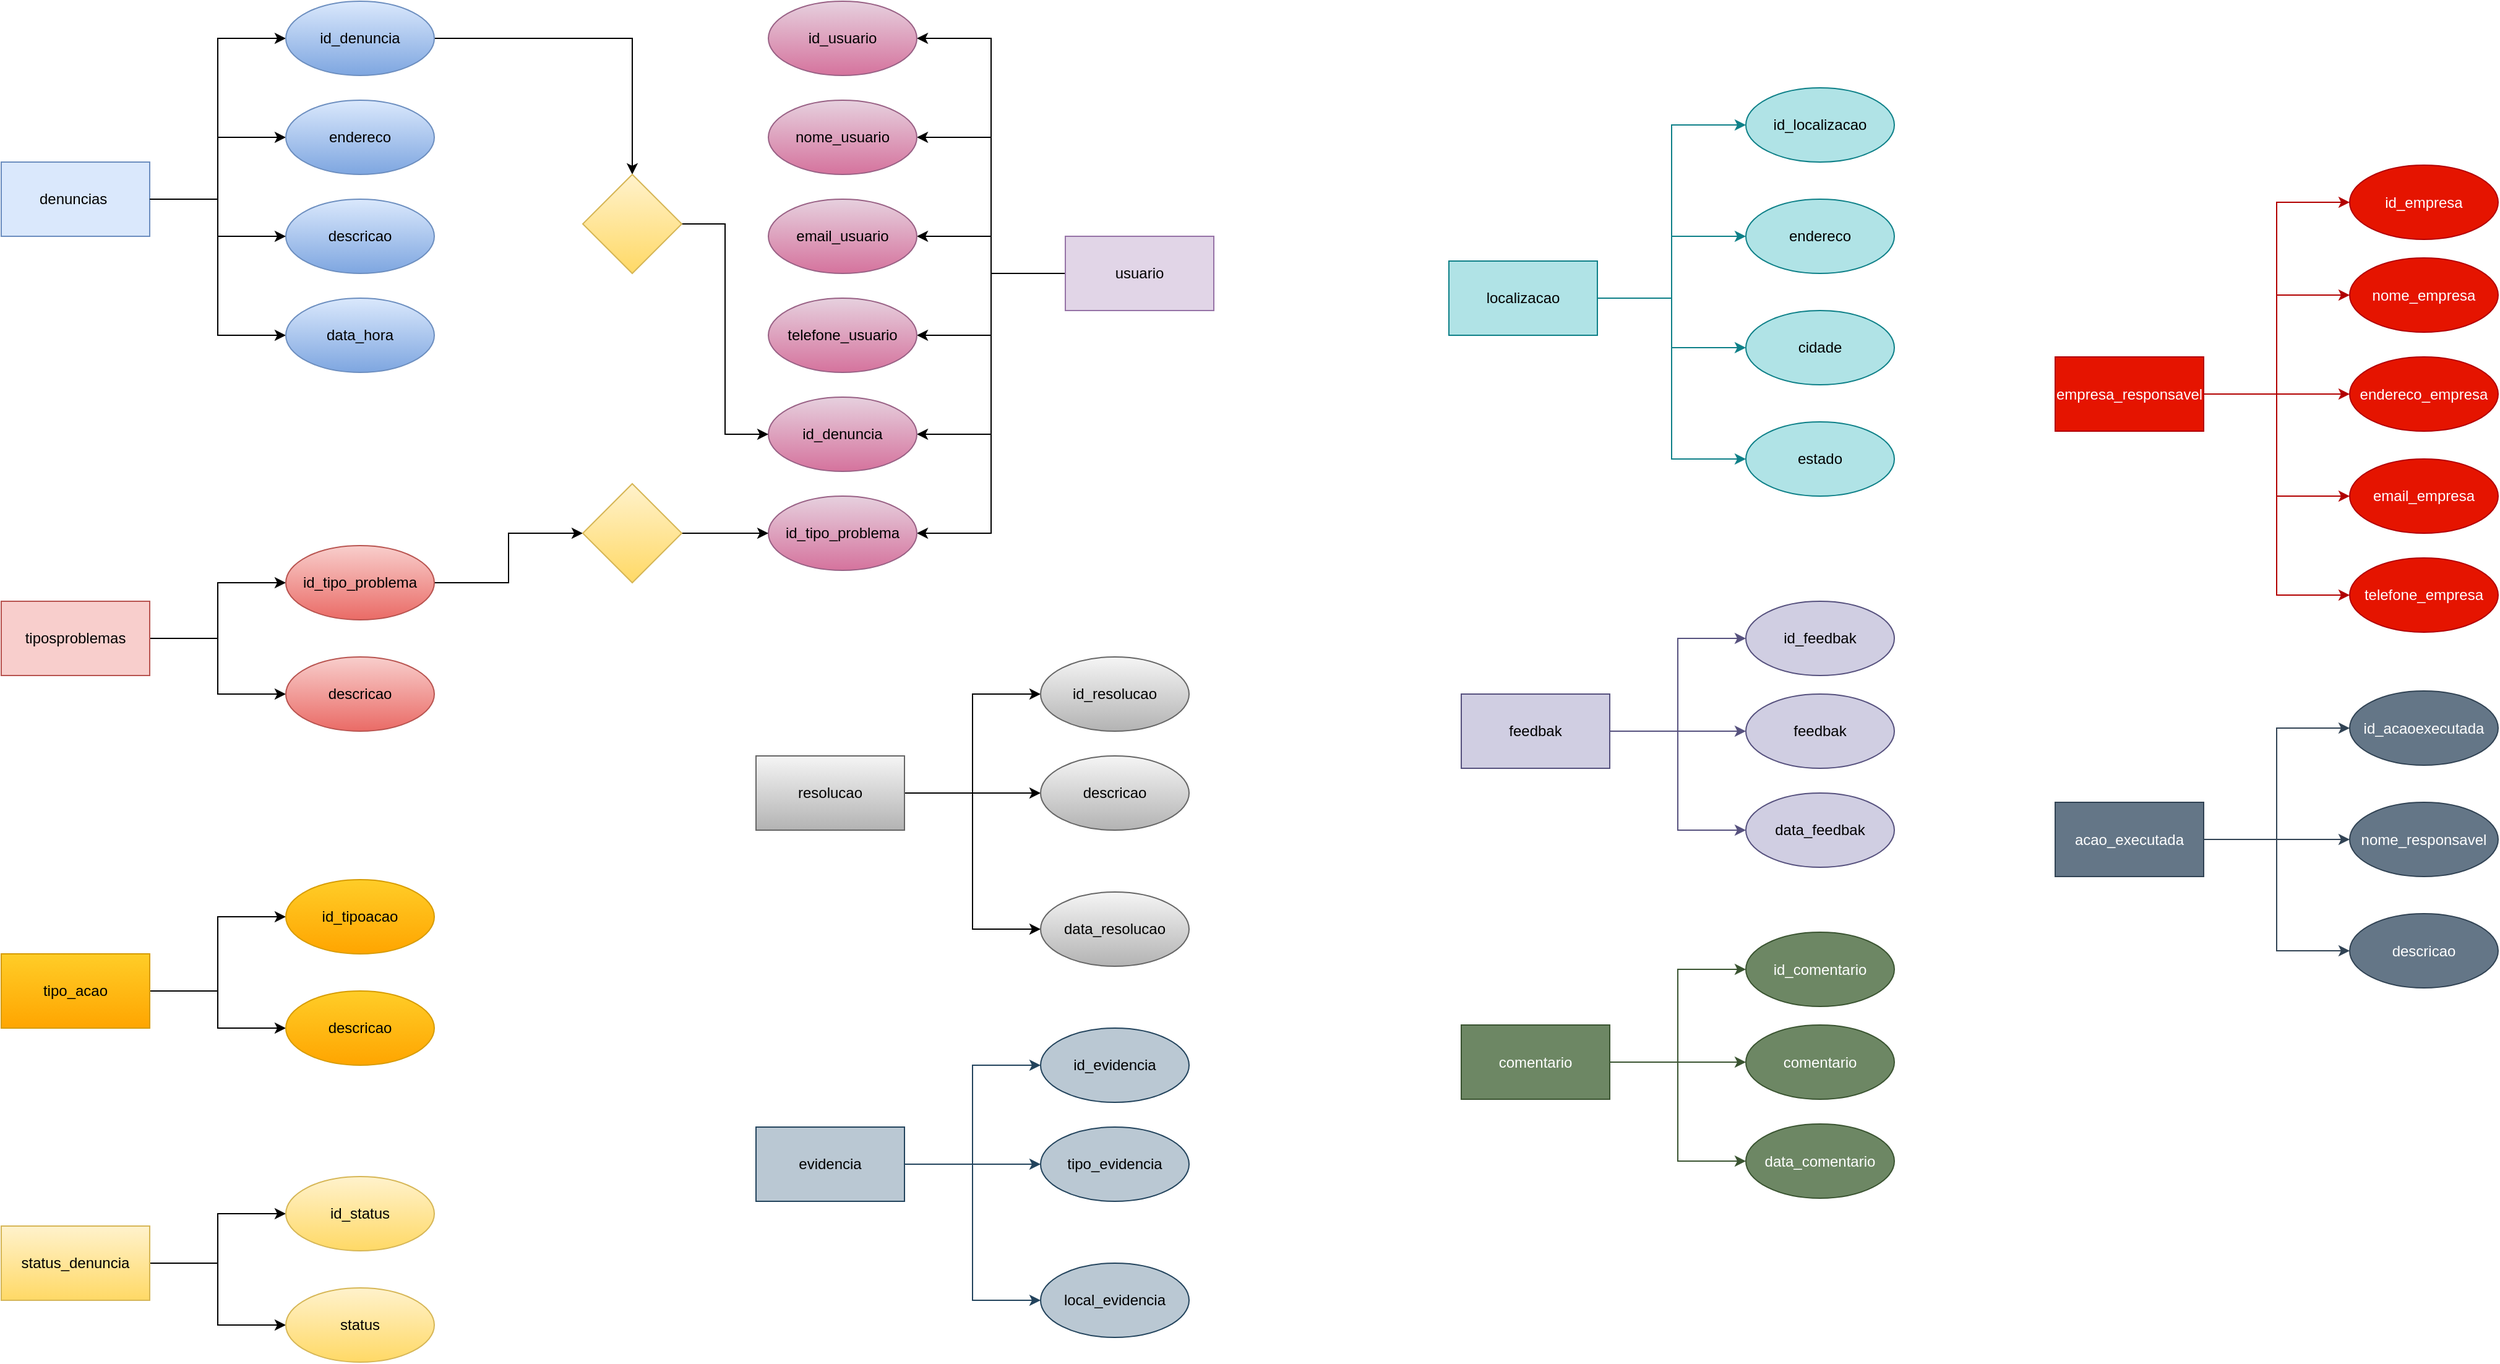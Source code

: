 <mxfile version="24.7.16">
  <diagram name="Página-1" id="eO8Triz6b7r_QVpiyAp8">
    <mxGraphModel dx="1222" dy="686" grid="1" gridSize="10" guides="1" tooltips="1" connect="1" arrows="1" fold="1" page="1" pageScale="1" pageWidth="827" pageHeight="1169" math="0" shadow="0">
      <root>
        <mxCell id="0" />
        <mxCell id="1" parent="0" />
        <mxCell id="tb2TCrSzxJ7uRepNClkE-67" style="edgeStyle=orthogonalEdgeStyle;rounded=0;orthogonalLoop=1;jettySize=auto;html=1;entryX=0;entryY=0.5;entryDx=0;entryDy=0;" edge="1" parent="1" source="tb2TCrSzxJ7uRepNClkE-70" target="tb2TCrSzxJ7uRepNClkE-72">
          <mxGeometry relative="1" as="geometry" />
        </mxCell>
        <mxCell id="tb2TCrSzxJ7uRepNClkE-68" style="edgeStyle=orthogonalEdgeStyle;rounded=0;orthogonalLoop=1;jettySize=auto;html=1;" edge="1" parent="1" source="tb2TCrSzxJ7uRepNClkE-70" target="tb2TCrSzxJ7uRepNClkE-73">
          <mxGeometry relative="1" as="geometry" />
        </mxCell>
        <mxCell id="tb2TCrSzxJ7uRepNClkE-69" style="edgeStyle=orthogonalEdgeStyle;rounded=0;orthogonalLoop=1;jettySize=auto;html=1;entryX=0;entryY=0.5;entryDx=0;entryDy=0;" edge="1" parent="1" source="tb2TCrSzxJ7uRepNClkE-70" target="tb2TCrSzxJ7uRepNClkE-76">
          <mxGeometry relative="1" as="geometry" />
        </mxCell>
        <mxCell id="tb2TCrSzxJ7uRepNClkE-70" value="denuncias&amp;nbsp;" style="rounded=0;whiteSpace=wrap;html=1;fillColor=#dae8fc;strokeColor=#6c8ebf;" vertex="1" parent="1">
          <mxGeometry x="50" y="170" width="120" height="60" as="geometry" />
        </mxCell>
        <mxCell id="tb2TCrSzxJ7uRepNClkE-71" style="edgeStyle=orthogonalEdgeStyle;rounded=0;orthogonalLoop=1;jettySize=auto;html=1;" edge="1" parent="1" source="tb2TCrSzxJ7uRepNClkE-72" target="tb2TCrSzxJ7uRepNClkE-97">
          <mxGeometry relative="1" as="geometry" />
        </mxCell>
        <mxCell id="tb2TCrSzxJ7uRepNClkE-72" value="id_denuncia" style="ellipse;whiteSpace=wrap;html=1;fillColor=#dae8fc;gradientColor=#7ea6e0;strokeColor=#6c8ebf;" vertex="1" parent="1">
          <mxGeometry x="280" y="40" width="120" height="60" as="geometry" />
        </mxCell>
        <mxCell id="tb2TCrSzxJ7uRepNClkE-73" value="endereco" style="ellipse;whiteSpace=wrap;html=1;fillColor=#dae8fc;gradientColor=#7ea6e0;strokeColor=#6c8ebf;" vertex="1" parent="1">
          <mxGeometry x="280" y="120" width="120" height="60" as="geometry" />
        </mxCell>
        <mxCell id="tb2TCrSzxJ7uRepNClkE-74" value="descricao" style="ellipse;whiteSpace=wrap;html=1;fillColor=#dae8fc;gradientColor=#7ea6e0;strokeColor=#6c8ebf;" vertex="1" parent="1">
          <mxGeometry x="280" y="200" width="120" height="60" as="geometry" />
        </mxCell>
        <mxCell id="tb2TCrSzxJ7uRepNClkE-75" style="edgeStyle=orthogonalEdgeStyle;rounded=0;orthogonalLoop=1;jettySize=auto;html=1;entryX=0;entryY=0.5;entryDx=0;entryDy=0;" edge="1" parent="1" source="tb2TCrSzxJ7uRepNClkE-70" target="tb2TCrSzxJ7uRepNClkE-74">
          <mxGeometry relative="1" as="geometry" />
        </mxCell>
        <mxCell id="tb2TCrSzxJ7uRepNClkE-76" value="data_hora" style="ellipse;whiteSpace=wrap;html=1;fillColor=#dae8fc;gradientColor=#7ea6e0;strokeColor=#6c8ebf;" vertex="1" parent="1">
          <mxGeometry x="280" y="280" width="120" height="60" as="geometry" />
        </mxCell>
        <mxCell id="tb2TCrSzxJ7uRepNClkE-77" style="edgeStyle=orthogonalEdgeStyle;rounded=0;orthogonalLoop=1;jettySize=auto;html=1;" edge="1" parent="1" source="tb2TCrSzxJ7uRepNClkE-79" target="tb2TCrSzxJ7uRepNClkE-81">
          <mxGeometry relative="1" as="geometry" />
        </mxCell>
        <mxCell id="tb2TCrSzxJ7uRepNClkE-78" style="edgeStyle=orthogonalEdgeStyle;rounded=0;orthogonalLoop=1;jettySize=auto;html=1;entryX=0;entryY=0.5;entryDx=0;entryDy=0;" edge="1" parent="1" source="tb2TCrSzxJ7uRepNClkE-79" target="tb2TCrSzxJ7uRepNClkE-82">
          <mxGeometry relative="1" as="geometry" />
        </mxCell>
        <mxCell id="tb2TCrSzxJ7uRepNClkE-79" value="tiposproblemas" style="rounded=0;whiteSpace=wrap;html=1;fillColor=#f8cecc;strokeColor=#b85450;" vertex="1" parent="1">
          <mxGeometry x="50" y="525" width="120" height="60" as="geometry" />
        </mxCell>
        <mxCell id="tb2TCrSzxJ7uRepNClkE-80" style="edgeStyle=orthogonalEdgeStyle;rounded=0;orthogonalLoop=1;jettySize=auto;html=1;entryX=0;entryY=0.5;entryDx=0;entryDy=0;" edge="1" parent="1" source="tb2TCrSzxJ7uRepNClkE-81" target="tb2TCrSzxJ7uRepNClkE-99">
          <mxGeometry relative="1" as="geometry">
            <mxPoint x="500" y="430" as="targetPoint" />
          </mxGeometry>
        </mxCell>
        <mxCell id="tb2TCrSzxJ7uRepNClkE-81" value="id_tipo_problema" style="ellipse;whiteSpace=wrap;html=1;fillColor=#f8cecc;gradientColor=#ea6b66;strokeColor=#b85450;" vertex="1" parent="1">
          <mxGeometry x="280" y="480" width="120" height="60" as="geometry" />
        </mxCell>
        <mxCell id="tb2TCrSzxJ7uRepNClkE-82" value="descricao" style="ellipse;whiteSpace=wrap;html=1;fillColor=#f8cecc;gradientColor=#ea6b66;strokeColor=#b85450;" vertex="1" parent="1">
          <mxGeometry x="280" y="570" width="120" height="60" as="geometry" />
        </mxCell>
        <mxCell id="tb2TCrSzxJ7uRepNClkE-83" style="edgeStyle=orthogonalEdgeStyle;rounded=0;orthogonalLoop=1;jettySize=auto;html=1;entryX=1;entryY=0.5;entryDx=0;entryDy=0;" edge="1" parent="1" source="tb2TCrSzxJ7uRepNClkE-89" target="tb2TCrSzxJ7uRepNClkE-90">
          <mxGeometry relative="1" as="geometry" />
        </mxCell>
        <mxCell id="tb2TCrSzxJ7uRepNClkE-84" style="edgeStyle=orthogonalEdgeStyle;rounded=0;orthogonalLoop=1;jettySize=auto;html=1;entryX=1;entryY=0.5;entryDx=0;entryDy=0;" edge="1" parent="1" source="tb2TCrSzxJ7uRepNClkE-89" target="tb2TCrSzxJ7uRepNClkE-91">
          <mxGeometry relative="1" as="geometry" />
        </mxCell>
        <mxCell id="tb2TCrSzxJ7uRepNClkE-85" style="edgeStyle=orthogonalEdgeStyle;rounded=0;orthogonalLoop=1;jettySize=auto;html=1;entryX=1;entryY=0.5;entryDx=0;entryDy=0;" edge="1" parent="1" source="tb2TCrSzxJ7uRepNClkE-89" target="tb2TCrSzxJ7uRepNClkE-92">
          <mxGeometry relative="1" as="geometry" />
        </mxCell>
        <mxCell id="tb2TCrSzxJ7uRepNClkE-86" style="edgeStyle=orthogonalEdgeStyle;rounded=0;orthogonalLoop=1;jettySize=auto;html=1;entryX=1;entryY=0.5;entryDx=0;entryDy=0;" edge="1" parent="1" source="tb2TCrSzxJ7uRepNClkE-89" target="tb2TCrSzxJ7uRepNClkE-93">
          <mxGeometry relative="1" as="geometry" />
        </mxCell>
        <mxCell id="tb2TCrSzxJ7uRepNClkE-87" style="edgeStyle=orthogonalEdgeStyle;rounded=0;orthogonalLoop=1;jettySize=auto;html=1;entryX=1;entryY=0.5;entryDx=0;entryDy=0;" edge="1" parent="1" source="tb2TCrSzxJ7uRepNClkE-89" target="tb2TCrSzxJ7uRepNClkE-94">
          <mxGeometry relative="1" as="geometry" />
        </mxCell>
        <mxCell id="tb2TCrSzxJ7uRepNClkE-88" style="edgeStyle=orthogonalEdgeStyle;rounded=0;orthogonalLoop=1;jettySize=auto;html=1;entryX=1;entryY=0.5;entryDx=0;entryDy=0;" edge="1" parent="1" source="tb2TCrSzxJ7uRepNClkE-89" target="tb2TCrSzxJ7uRepNClkE-95">
          <mxGeometry relative="1" as="geometry" />
        </mxCell>
        <mxCell id="tb2TCrSzxJ7uRepNClkE-89" value="usuario" style="rounded=0;whiteSpace=wrap;html=1;fillColor=#e1d5e7;strokeColor=#9673a6;" vertex="1" parent="1">
          <mxGeometry x="910" y="230" width="120" height="60" as="geometry" />
        </mxCell>
        <mxCell id="tb2TCrSzxJ7uRepNClkE-90" value="id_usuario" style="ellipse;whiteSpace=wrap;html=1;fillColor=#e6d0de;gradientColor=#d5739d;strokeColor=#996185;" vertex="1" parent="1">
          <mxGeometry x="670" y="40" width="120" height="60" as="geometry" />
        </mxCell>
        <mxCell id="tb2TCrSzxJ7uRepNClkE-91" value="nome_usuario" style="ellipse;whiteSpace=wrap;html=1;fillColor=#e6d0de;gradientColor=#d5739d;strokeColor=#996185;" vertex="1" parent="1">
          <mxGeometry x="670" y="120" width="120" height="60" as="geometry" />
        </mxCell>
        <mxCell id="tb2TCrSzxJ7uRepNClkE-92" value="email_usuario" style="ellipse;whiteSpace=wrap;html=1;fillColor=#e6d0de;gradientColor=#d5739d;strokeColor=#996185;" vertex="1" parent="1">
          <mxGeometry x="670" y="200" width="120" height="60" as="geometry" />
        </mxCell>
        <mxCell id="tb2TCrSzxJ7uRepNClkE-93" value="telefone_usuario" style="ellipse;whiteSpace=wrap;html=1;fillColor=#e6d0de;gradientColor=#d5739d;strokeColor=#996185;" vertex="1" parent="1">
          <mxGeometry x="670" y="280" width="120" height="60" as="geometry" />
        </mxCell>
        <mxCell id="tb2TCrSzxJ7uRepNClkE-94" value="id_denuncia" style="ellipse;whiteSpace=wrap;html=1;fillColor=#e6d0de;gradientColor=#d5739d;strokeColor=#996185;" vertex="1" parent="1">
          <mxGeometry x="670" y="360" width="120" height="60" as="geometry" />
        </mxCell>
        <mxCell id="tb2TCrSzxJ7uRepNClkE-95" value="id_tipo_problema" style="ellipse;whiteSpace=wrap;html=1;fillColor=#e6d0de;gradientColor=#d5739d;strokeColor=#996185;" vertex="1" parent="1">
          <mxGeometry x="670" y="440" width="120" height="60" as="geometry" />
        </mxCell>
        <mxCell id="tb2TCrSzxJ7uRepNClkE-96" style="edgeStyle=orthogonalEdgeStyle;rounded=0;orthogonalLoop=1;jettySize=auto;html=1;entryX=0;entryY=0.5;entryDx=0;entryDy=0;" edge="1" parent="1" source="tb2TCrSzxJ7uRepNClkE-97" target="tb2TCrSzxJ7uRepNClkE-94">
          <mxGeometry relative="1" as="geometry" />
        </mxCell>
        <mxCell id="tb2TCrSzxJ7uRepNClkE-97" value="" style="rhombus;whiteSpace=wrap;html=1;fillColor=#fff2cc;gradientColor=#ffd966;strokeColor=#d6b656;" vertex="1" parent="1">
          <mxGeometry x="520" y="180" width="80" height="80" as="geometry" />
        </mxCell>
        <mxCell id="tb2TCrSzxJ7uRepNClkE-98" style="edgeStyle=orthogonalEdgeStyle;rounded=0;orthogonalLoop=1;jettySize=auto;html=1;" edge="1" parent="1" source="tb2TCrSzxJ7uRepNClkE-99" target="tb2TCrSzxJ7uRepNClkE-95">
          <mxGeometry relative="1" as="geometry" />
        </mxCell>
        <mxCell id="tb2TCrSzxJ7uRepNClkE-99" value="" style="rhombus;whiteSpace=wrap;html=1;fillColor=#fff2cc;gradientColor=#ffd966;strokeColor=#d6b656;" vertex="1" parent="1">
          <mxGeometry x="520" y="430" width="80" height="80" as="geometry" />
        </mxCell>
        <mxCell id="tb2TCrSzxJ7uRepNClkE-100" style="edgeStyle=orthogonalEdgeStyle;rounded=0;orthogonalLoop=1;jettySize=auto;html=1;" edge="1" parent="1" source="tb2TCrSzxJ7uRepNClkE-102" target="tb2TCrSzxJ7uRepNClkE-103">
          <mxGeometry relative="1" as="geometry" />
        </mxCell>
        <mxCell id="tb2TCrSzxJ7uRepNClkE-101" style="edgeStyle=orthogonalEdgeStyle;rounded=0;orthogonalLoop=1;jettySize=auto;html=1;" edge="1" parent="1" source="tb2TCrSzxJ7uRepNClkE-102" target="tb2TCrSzxJ7uRepNClkE-104">
          <mxGeometry relative="1" as="geometry" />
        </mxCell>
        <mxCell id="tb2TCrSzxJ7uRepNClkE-102" value="tipo_acao" style="rounded=0;whiteSpace=wrap;html=1;fillColor=#ffcd28;strokeColor=#d79b00;gradientColor=#ffa500;" vertex="1" parent="1">
          <mxGeometry x="50" y="810" width="120" height="60" as="geometry" />
        </mxCell>
        <mxCell id="tb2TCrSzxJ7uRepNClkE-103" value="id_tipoacao" style="ellipse;whiteSpace=wrap;html=1;fillColor=#ffcd28;gradientColor=#ffa500;strokeColor=#d79b00;" vertex="1" parent="1">
          <mxGeometry x="280" y="750" width="120" height="60" as="geometry" />
        </mxCell>
        <mxCell id="tb2TCrSzxJ7uRepNClkE-104" value="descricao" style="ellipse;whiteSpace=wrap;html=1;fillColor=#ffcd28;gradientColor=#ffa500;strokeColor=#d79b00;" vertex="1" parent="1">
          <mxGeometry x="280" y="840" width="120" height="60" as="geometry" />
        </mxCell>
        <mxCell id="tb2TCrSzxJ7uRepNClkE-105" style="edgeStyle=orthogonalEdgeStyle;rounded=0;orthogonalLoop=1;jettySize=auto;html=1;" edge="1" parent="1" source="tb2TCrSzxJ7uRepNClkE-107" target="tb2TCrSzxJ7uRepNClkE-108">
          <mxGeometry relative="1" as="geometry" />
        </mxCell>
        <mxCell id="tb2TCrSzxJ7uRepNClkE-106" style="edgeStyle=orthogonalEdgeStyle;rounded=0;orthogonalLoop=1;jettySize=auto;html=1;" edge="1" parent="1" source="tb2TCrSzxJ7uRepNClkE-107" target="tb2TCrSzxJ7uRepNClkE-109">
          <mxGeometry relative="1" as="geometry" />
        </mxCell>
        <mxCell id="tb2TCrSzxJ7uRepNClkE-107" value="status_denuncia" style="rounded=0;whiteSpace=wrap;html=1;fillColor=#fff2cc;strokeColor=#d6b656;gradientColor=#ffd966;" vertex="1" parent="1">
          <mxGeometry x="50" y="1030" width="120" height="60" as="geometry" />
        </mxCell>
        <mxCell id="tb2TCrSzxJ7uRepNClkE-108" value="id_status" style="ellipse;whiteSpace=wrap;html=1;fillColor=#fff2cc;gradientColor=#ffd966;strokeColor=#d6b656;" vertex="1" parent="1">
          <mxGeometry x="280" y="990" width="120" height="60" as="geometry" />
        </mxCell>
        <mxCell id="tb2TCrSzxJ7uRepNClkE-109" value="status" style="ellipse;whiteSpace=wrap;html=1;fillColor=#fff2cc;gradientColor=#ffd966;strokeColor=#d6b656;" vertex="1" parent="1">
          <mxGeometry x="280" y="1080" width="120" height="60" as="geometry" />
        </mxCell>
        <mxCell id="tb2TCrSzxJ7uRepNClkE-110" style="edgeStyle=orthogonalEdgeStyle;rounded=0;orthogonalLoop=1;jettySize=auto;html=1;entryX=0;entryY=0.5;entryDx=0;entryDy=0;" edge="1" parent="1" source="tb2TCrSzxJ7uRepNClkE-113" target="tb2TCrSzxJ7uRepNClkE-114">
          <mxGeometry relative="1" as="geometry" />
        </mxCell>
        <mxCell id="tb2TCrSzxJ7uRepNClkE-111" style="edgeStyle=orthogonalEdgeStyle;rounded=0;orthogonalLoop=1;jettySize=auto;html=1;" edge="1" parent="1" source="tb2TCrSzxJ7uRepNClkE-113" target="tb2TCrSzxJ7uRepNClkE-115">
          <mxGeometry relative="1" as="geometry" />
        </mxCell>
        <mxCell id="tb2TCrSzxJ7uRepNClkE-112" style="edgeStyle=orthogonalEdgeStyle;rounded=0;orthogonalLoop=1;jettySize=auto;html=1;entryX=0;entryY=0.5;entryDx=0;entryDy=0;" edge="1" parent="1" source="tb2TCrSzxJ7uRepNClkE-113" target="tb2TCrSzxJ7uRepNClkE-116">
          <mxGeometry relative="1" as="geometry" />
        </mxCell>
        <mxCell id="tb2TCrSzxJ7uRepNClkE-113" value="resolucao" style="rounded=0;whiteSpace=wrap;html=1;fillColor=#f5f5f5;strokeColor=#666666;gradientColor=#b3b3b3;" vertex="1" parent="1">
          <mxGeometry x="660" y="650" width="120" height="60" as="geometry" />
        </mxCell>
        <mxCell id="tb2TCrSzxJ7uRepNClkE-114" value="id_resolucao" style="ellipse;whiteSpace=wrap;html=1;fillColor=#f5f5f5;gradientColor=#b3b3b3;strokeColor=#666666;" vertex="1" parent="1">
          <mxGeometry x="890" y="570" width="120" height="60" as="geometry" />
        </mxCell>
        <mxCell id="tb2TCrSzxJ7uRepNClkE-115" value="descricao" style="ellipse;whiteSpace=wrap;html=1;fillColor=#f5f5f5;gradientColor=#b3b3b3;strokeColor=#666666;" vertex="1" parent="1">
          <mxGeometry x="890" y="650" width="120" height="60" as="geometry" />
        </mxCell>
        <mxCell id="tb2TCrSzxJ7uRepNClkE-116" value="data_resolucao" style="ellipse;whiteSpace=wrap;html=1;fillColor=#f5f5f5;gradientColor=#b3b3b3;strokeColor=#666666;" vertex="1" parent="1">
          <mxGeometry x="890" y="760" width="120" height="60" as="geometry" />
        </mxCell>
        <mxCell id="tb2TCrSzxJ7uRepNClkE-117" style="edgeStyle=orthogonalEdgeStyle;rounded=0;orthogonalLoop=1;jettySize=auto;html=1;entryX=0;entryY=0.5;entryDx=0;entryDy=0;fillColor=#b0e3e6;strokeColor=#0e8088;" edge="1" parent="1" source="tb2TCrSzxJ7uRepNClkE-121" target="tb2TCrSzxJ7uRepNClkE-122">
          <mxGeometry relative="1" as="geometry" />
        </mxCell>
        <mxCell id="tb2TCrSzxJ7uRepNClkE-118" style="edgeStyle=orthogonalEdgeStyle;rounded=0;orthogonalLoop=1;jettySize=auto;html=1;fillColor=#b0e3e6;strokeColor=#0e8088;" edge="1" parent="1" source="tb2TCrSzxJ7uRepNClkE-121" target="tb2TCrSzxJ7uRepNClkE-123">
          <mxGeometry relative="1" as="geometry" />
        </mxCell>
        <mxCell id="tb2TCrSzxJ7uRepNClkE-119" style="edgeStyle=orthogonalEdgeStyle;rounded=0;orthogonalLoop=1;jettySize=auto;html=1;entryX=0;entryY=0.5;entryDx=0;entryDy=0;fillColor=#b0e3e6;strokeColor=#0e8088;" edge="1" parent="1" source="tb2TCrSzxJ7uRepNClkE-121" target="tb2TCrSzxJ7uRepNClkE-124">
          <mxGeometry relative="1" as="geometry" />
        </mxCell>
        <mxCell id="tb2TCrSzxJ7uRepNClkE-120" style="edgeStyle=orthogonalEdgeStyle;rounded=0;orthogonalLoop=1;jettySize=auto;html=1;entryX=0;entryY=0.5;entryDx=0;entryDy=0;fillColor=#b0e3e6;strokeColor=#0e8088;" edge="1" parent="1" source="tb2TCrSzxJ7uRepNClkE-121" target="tb2TCrSzxJ7uRepNClkE-125">
          <mxGeometry relative="1" as="geometry" />
        </mxCell>
        <mxCell id="tb2TCrSzxJ7uRepNClkE-121" value="localizacao" style="rounded=0;whiteSpace=wrap;html=1;fillColor=#b0e3e6;strokeColor=#0e8088;" vertex="1" parent="1">
          <mxGeometry x="1220" y="250" width="120" height="60" as="geometry" />
        </mxCell>
        <mxCell id="tb2TCrSzxJ7uRepNClkE-122" value="id_localizacao" style="ellipse;whiteSpace=wrap;html=1;fillColor=#b0e3e6;strokeColor=#0e8088;" vertex="1" parent="1">
          <mxGeometry x="1460" y="110" width="120" height="60" as="geometry" />
        </mxCell>
        <mxCell id="tb2TCrSzxJ7uRepNClkE-123" value="endereco" style="ellipse;whiteSpace=wrap;html=1;fillColor=#b0e3e6;strokeColor=#0e8088;" vertex="1" parent="1">
          <mxGeometry x="1460" y="200" width="120" height="60" as="geometry" />
        </mxCell>
        <mxCell id="tb2TCrSzxJ7uRepNClkE-124" value="cidade" style="ellipse;whiteSpace=wrap;html=1;fillColor=#b0e3e6;strokeColor=#0e8088;" vertex="1" parent="1">
          <mxGeometry x="1460" y="290" width="120" height="60" as="geometry" />
        </mxCell>
        <mxCell id="tb2TCrSzxJ7uRepNClkE-125" value="estado" style="ellipse;whiteSpace=wrap;html=1;fillColor=#b0e3e6;strokeColor=#0e8088;" vertex="1" parent="1">
          <mxGeometry x="1460" y="380" width="120" height="60" as="geometry" />
        </mxCell>
        <mxCell id="tb2TCrSzxJ7uRepNClkE-126" style="edgeStyle=orthogonalEdgeStyle;rounded=0;orthogonalLoop=1;jettySize=auto;html=1;entryX=0;entryY=0.5;entryDx=0;entryDy=0;fillColor=#d0cee2;strokeColor=#56517e;" edge="1" parent="1" source="tb2TCrSzxJ7uRepNClkE-129" target="tb2TCrSzxJ7uRepNClkE-131">
          <mxGeometry relative="1" as="geometry" />
        </mxCell>
        <mxCell id="tb2TCrSzxJ7uRepNClkE-127" style="edgeStyle=orthogonalEdgeStyle;rounded=0;orthogonalLoop=1;jettySize=auto;html=1;fillColor=#d0cee2;strokeColor=#56517e;" edge="1" parent="1" source="tb2TCrSzxJ7uRepNClkE-129" target="tb2TCrSzxJ7uRepNClkE-130">
          <mxGeometry relative="1" as="geometry" />
        </mxCell>
        <mxCell id="tb2TCrSzxJ7uRepNClkE-128" style="edgeStyle=orthogonalEdgeStyle;rounded=0;orthogonalLoop=1;jettySize=auto;html=1;entryX=0;entryY=0.5;entryDx=0;entryDy=0;fillColor=#d0cee2;strokeColor=#56517e;" edge="1" parent="1" source="tb2TCrSzxJ7uRepNClkE-129" target="tb2TCrSzxJ7uRepNClkE-132">
          <mxGeometry relative="1" as="geometry" />
        </mxCell>
        <mxCell id="tb2TCrSzxJ7uRepNClkE-129" value="feedbak" style="rounded=0;whiteSpace=wrap;html=1;fillColor=#d0cee2;strokeColor=#56517e;" vertex="1" parent="1">
          <mxGeometry x="1230" y="600" width="120" height="60" as="geometry" />
        </mxCell>
        <mxCell id="tb2TCrSzxJ7uRepNClkE-130" value="feedbak" style="ellipse;whiteSpace=wrap;html=1;fillColor=#d0cee2;strokeColor=#56517e;" vertex="1" parent="1">
          <mxGeometry x="1460" y="600" width="120" height="60" as="geometry" />
        </mxCell>
        <mxCell id="tb2TCrSzxJ7uRepNClkE-131" value="id_feedbak" style="ellipse;whiteSpace=wrap;html=1;fillColor=#d0cee2;strokeColor=#56517e;" vertex="1" parent="1">
          <mxGeometry x="1460" y="525" width="120" height="60" as="geometry" />
        </mxCell>
        <mxCell id="tb2TCrSzxJ7uRepNClkE-132" value="data_feedbak" style="ellipse;whiteSpace=wrap;html=1;fillColor=#d0cee2;strokeColor=#56517e;" vertex="1" parent="1">
          <mxGeometry x="1460" y="680" width="120" height="60" as="geometry" />
        </mxCell>
        <mxCell id="tb2TCrSzxJ7uRepNClkE-133" style="edgeStyle=orthogonalEdgeStyle;rounded=0;orthogonalLoop=1;jettySize=auto;html=1;entryX=0;entryY=0.5;entryDx=0;entryDy=0;fillColor=#6d8764;strokeColor=#3A5431;" edge="1" parent="1" source="tb2TCrSzxJ7uRepNClkE-136" target="tb2TCrSzxJ7uRepNClkE-138">
          <mxGeometry relative="1" as="geometry" />
        </mxCell>
        <mxCell id="tb2TCrSzxJ7uRepNClkE-134" style="edgeStyle=orthogonalEdgeStyle;rounded=0;orthogonalLoop=1;jettySize=auto;html=1;fillColor=#6d8764;strokeColor=#3A5431;" edge="1" parent="1" source="tb2TCrSzxJ7uRepNClkE-136" target="tb2TCrSzxJ7uRepNClkE-137">
          <mxGeometry relative="1" as="geometry" />
        </mxCell>
        <mxCell id="tb2TCrSzxJ7uRepNClkE-135" style="edgeStyle=orthogonalEdgeStyle;rounded=0;orthogonalLoop=1;jettySize=auto;html=1;entryX=0;entryY=0.5;entryDx=0;entryDy=0;fillColor=#6d8764;strokeColor=#3A5431;" edge="1" parent="1" source="tb2TCrSzxJ7uRepNClkE-136" target="tb2TCrSzxJ7uRepNClkE-139">
          <mxGeometry relative="1" as="geometry" />
        </mxCell>
        <mxCell id="tb2TCrSzxJ7uRepNClkE-136" value="comentario" style="rounded=0;whiteSpace=wrap;html=1;fillColor=#6d8764;strokeColor=#3A5431;fontColor=#ffffff;" vertex="1" parent="1">
          <mxGeometry x="1230" y="867.5" width="120" height="60" as="geometry" />
        </mxCell>
        <mxCell id="tb2TCrSzxJ7uRepNClkE-137" value="comentario" style="ellipse;whiteSpace=wrap;html=1;fillColor=#6d8764;strokeColor=#3A5431;fontColor=#ffffff;" vertex="1" parent="1">
          <mxGeometry x="1460" y="867.5" width="120" height="60" as="geometry" />
        </mxCell>
        <mxCell id="tb2TCrSzxJ7uRepNClkE-138" value="id_comentario" style="ellipse;whiteSpace=wrap;html=1;fillColor=#6d8764;strokeColor=#3A5431;fontColor=#ffffff;" vertex="1" parent="1">
          <mxGeometry x="1460" y="792.5" width="120" height="60" as="geometry" />
        </mxCell>
        <mxCell id="tb2TCrSzxJ7uRepNClkE-139" value="data_comentario" style="ellipse;whiteSpace=wrap;html=1;fillColor=#6d8764;strokeColor=#3A5431;fontColor=#ffffff;" vertex="1" parent="1">
          <mxGeometry x="1460" y="947.5" width="120" height="60" as="geometry" />
        </mxCell>
        <mxCell id="tb2TCrSzxJ7uRepNClkE-140" style="edgeStyle=orthogonalEdgeStyle;rounded=0;orthogonalLoop=1;jettySize=auto;html=1;entryX=0;entryY=0.5;entryDx=0;entryDy=0;fillColor=#bac8d3;strokeColor=#23445d;" edge="1" parent="1" source="tb2TCrSzxJ7uRepNClkE-143" target="tb2TCrSzxJ7uRepNClkE-144">
          <mxGeometry relative="1" as="geometry" />
        </mxCell>
        <mxCell id="tb2TCrSzxJ7uRepNClkE-141" style="edgeStyle=orthogonalEdgeStyle;rounded=0;orthogonalLoop=1;jettySize=auto;html=1;fillColor=#bac8d3;strokeColor=#23445d;" edge="1" parent="1" source="tb2TCrSzxJ7uRepNClkE-143" target="tb2TCrSzxJ7uRepNClkE-145">
          <mxGeometry relative="1" as="geometry" />
        </mxCell>
        <mxCell id="tb2TCrSzxJ7uRepNClkE-142" style="edgeStyle=orthogonalEdgeStyle;rounded=0;orthogonalLoop=1;jettySize=auto;html=1;entryX=0;entryY=0.5;entryDx=0;entryDy=0;fillColor=#bac8d3;strokeColor=#23445d;" edge="1" parent="1" source="tb2TCrSzxJ7uRepNClkE-143" target="tb2TCrSzxJ7uRepNClkE-146">
          <mxGeometry relative="1" as="geometry" />
        </mxCell>
        <mxCell id="tb2TCrSzxJ7uRepNClkE-143" value="evidencia" style="rounded=0;whiteSpace=wrap;html=1;fillColor=#bac8d3;strokeColor=#23445d;" vertex="1" parent="1">
          <mxGeometry x="660" y="950" width="120" height="60" as="geometry" />
        </mxCell>
        <mxCell id="tb2TCrSzxJ7uRepNClkE-144" value="id_evidencia" style="ellipse;whiteSpace=wrap;html=1;fillColor=#bac8d3;strokeColor=#23445d;" vertex="1" parent="1">
          <mxGeometry x="890" y="870" width="120" height="60" as="geometry" />
        </mxCell>
        <mxCell id="tb2TCrSzxJ7uRepNClkE-145" value="tipo_evidencia" style="ellipse;whiteSpace=wrap;html=1;fillColor=#bac8d3;strokeColor=#23445d;" vertex="1" parent="1">
          <mxGeometry x="890" y="950" width="120" height="60" as="geometry" />
        </mxCell>
        <mxCell id="tb2TCrSzxJ7uRepNClkE-146" value="local_evidencia" style="ellipse;whiteSpace=wrap;html=1;fillColor=#bac8d3;strokeColor=#23445d;" vertex="1" parent="1">
          <mxGeometry x="890" y="1060" width="120" height="60" as="geometry" />
        </mxCell>
        <mxCell id="tb2TCrSzxJ7uRepNClkE-147" style="edgeStyle=orthogonalEdgeStyle;rounded=0;orthogonalLoop=1;jettySize=auto;html=1;entryX=0;entryY=0.5;entryDx=0;entryDy=0;fillColor=#e51400;strokeColor=#B20000;" edge="1" parent="1" source="tb2TCrSzxJ7uRepNClkE-152" target="tb2TCrSzxJ7uRepNClkE-154">
          <mxGeometry relative="1" as="geometry" />
        </mxCell>
        <mxCell id="tb2TCrSzxJ7uRepNClkE-148" style="edgeStyle=orthogonalEdgeStyle;rounded=0;orthogonalLoop=1;jettySize=auto;html=1;fillColor=#e51400;strokeColor=#B20000;entryX=0;entryY=0.5;entryDx=0;entryDy=0;" edge="1" parent="1" source="tb2TCrSzxJ7uRepNClkE-152" target="tb2TCrSzxJ7uRepNClkE-153">
          <mxGeometry relative="1" as="geometry" />
        </mxCell>
        <mxCell id="tb2TCrSzxJ7uRepNClkE-149" style="edgeStyle=orthogonalEdgeStyle;rounded=0;orthogonalLoop=1;jettySize=auto;html=1;entryX=0;entryY=0.5;entryDx=0;entryDy=0;fillColor=#e51400;strokeColor=#B20000;" edge="1" parent="1" source="tb2TCrSzxJ7uRepNClkE-152" target="tb2TCrSzxJ7uRepNClkE-155">
          <mxGeometry relative="1" as="geometry" />
        </mxCell>
        <mxCell id="tb2TCrSzxJ7uRepNClkE-150" style="edgeStyle=orthogonalEdgeStyle;rounded=0;orthogonalLoop=1;jettySize=auto;html=1;entryX=0;entryY=0.5;entryDx=0;entryDy=0;fillColor=#e51400;strokeColor=#B20000;" edge="1" parent="1" source="tb2TCrSzxJ7uRepNClkE-152" target="tb2TCrSzxJ7uRepNClkE-156">
          <mxGeometry relative="1" as="geometry" />
        </mxCell>
        <mxCell id="tb2TCrSzxJ7uRepNClkE-151" style="edgeStyle=orthogonalEdgeStyle;rounded=0;orthogonalLoop=1;jettySize=auto;html=1;entryX=0;entryY=0.5;entryDx=0;entryDy=0;fillColor=#e51400;strokeColor=#B20000;" edge="1" parent="1" source="tb2TCrSzxJ7uRepNClkE-152" target="tb2TCrSzxJ7uRepNClkE-157">
          <mxGeometry relative="1" as="geometry" />
        </mxCell>
        <mxCell id="tb2TCrSzxJ7uRepNClkE-152" value="empresa_responsavel" style="rounded=0;whiteSpace=wrap;html=1;fillColor=#e51400;strokeColor=#B20000;fontColor=#ffffff;" vertex="1" parent="1">
          <mxGeometry x="1710" y="327.5" width="120" height="60" as="geometry" />
        </mxCell>
        <mxCell id="tb2TCrSzxJ7uRepNClkE-153" value="nome_empresa" style="ellipse;whiteSpace=wrap;html=1;fillColor=#e51400;strokeColor=#B20000;fontColor=#ffffff;" vertex="1" parent="1">
          <mxGeometry x="1948" y="247.5" width="120" height="60" as="geometry" />
        </mxCell>
        <mxCell id="tb2TCrSzxJ7uRepNClkE-154" value="id_empresa" style="ellipse;whiteSpace=wrap;html=1;fillColor=#e51400;strokeColor=#B20000;fontColor=#ffffff;" vertex="1" parent="1">
          <mxGeometry x="1948" y="172.5" width="120" height="60" as="geometry" />
        </mxCell>
        <mxCell id="tb2TCrSzxJ7uRepNClkE-155" value="endereco_empresa" style="ellipse;whiteSpace=wrap;html=1;fillColor=#e51400;strokeColor=#B20000;fontColor=#ffffff;" vertex="1" parent="1">
          <mxGeometry x="1948" y="327.5" width="120" height="60" as="geometry" />
        </mxCell>
        <mxCell id="tb2TCrSzxJ7uRepNClkE-156" value="email_empresa" style="ellipse;whiteSpace=wrap;html=1;fillColor=#e51400;strokeColor=#B20000;fontColor=#ffffff;" vertex="1" parent="1">
          <mxGeometry x="1948" y="410" width="120" height="60" as="geometry" />
        </mxCell>
        <mxCell id="tb2TCrSzxJ7uRepNClkE-157" value="telefone_empresa" style="ellipse;whiteSpace=wrap;html=1;fillColor=#e51400;strokeColor=#B20000;fontColor=#ffffff;" vertex="1" parent="1">
          <mxGeometry x="1948" y="490" width="120" height="60" as="geometry" />
        </mxCell>
        <mxCell id="tb2TCrSzxJ7uRepNClkE-158" style="edgeStyle=orthogonalEdgeStyle;rounded=0;orthogonalLoop=1;jettySize=auto;html=1;entryX=0;entryY=0.5;entryDx=0;entryDy=0;fillColor=#647687;strokeColor=#314354;" edge="1" parent="1" source="tb2TCrSzxJ7uRepNClkE-161" target="tb2TCrSzxJ7uRepNClkE-162">
          <mxGeometry relative="1" as="geometry" />
        </mxCell>
        <mxCell id="tb2TCrSzxJ7uRepNClkE-159" style="edgeStyle=orthogonalEdgeStyle;rounded=0;orthogonalLoop=1;jettySize=auto;html=1;fillColor=#647687;strokeColor=#314354;" edge="1" parent="1" source="tb2TCrSzxJ7uRepNClkE-161" target="tb2TCrSzxJ7uRepNClkE-163">
          <mxGeometry relative="1" as="geometry" />
        </mxCell>
        <mxCell id="tb2TCrSzxJ7uRepNClkE-160" style="edgeStyle=orthogonalEdgeStyle;rounded=0;orthogonalLoop=1;jettySize=auto;html=1;entryX=0;entryY=0.5;entryDx=0;entryDy=0;fillColor=#647687;strokeColor=#314354;" edge="1" parent="1" source="tb2TCrSzxJ7uRepNClkE-161" target="tb2TCrSzxJ7uRepNClkE-164">
          <mxGeometry relative="1" as="geometry" />
        </mxCell>
        <mxCell id="tb2TCrSzxJ7uRepNClkE-161" value="acao_executada" style="rounded=0;whiteSpace=wrap;html=1;fillColor=#647687;strokeColor=#314354;fontColor=#ffffff;" vertex="1" parent="1">
          <mxGeometry x="1710" y="687.5" width="120" height="60" as="geometry" />
        </mxCell>
        <mxCell id="tb2TCrSzxJ7uRepNClkE-162" value="id_acaoexecutada" style="ellipse;whiteSpace=wrap;html=1;fillColor=#647687;strokeColor=#314354;fontColor=#ffffff;" vertex="1" parent="1">
          <mxGeometry x="1948" y="597.5" width="120" height="60" as="geometry" />
        </mxCell>
        <mxCell id="tb2TCrSzxJ7uRepNClkE-163" value="nome_responsavel" style="ellipse;whiteSpace=wrap;html=1;fillColor=#647687;strokeColor=#314354;fontColor=#ffffff;" vertex="1" parent="1">
          <mxGeometry x="1948" y="687.5" width="120" height="60" as="geometry" />
        </mxCell>
        <mxCell id="tb2TCrSzxJ7uRepNClkE-164" value="descricao" style="ellipse;whiteSpace=wrap;html=1;fillColor=#647687;strokeColor=#314354;fontColor=#ffffff;" vertex="1" parent="1">
          <mxGeometry x="1948" y="777.5" width="120" height="60" as="geometry" />
        </mxCell>
      </root>
    </mxGraphModel>
  </diagram>
</mxfile>
